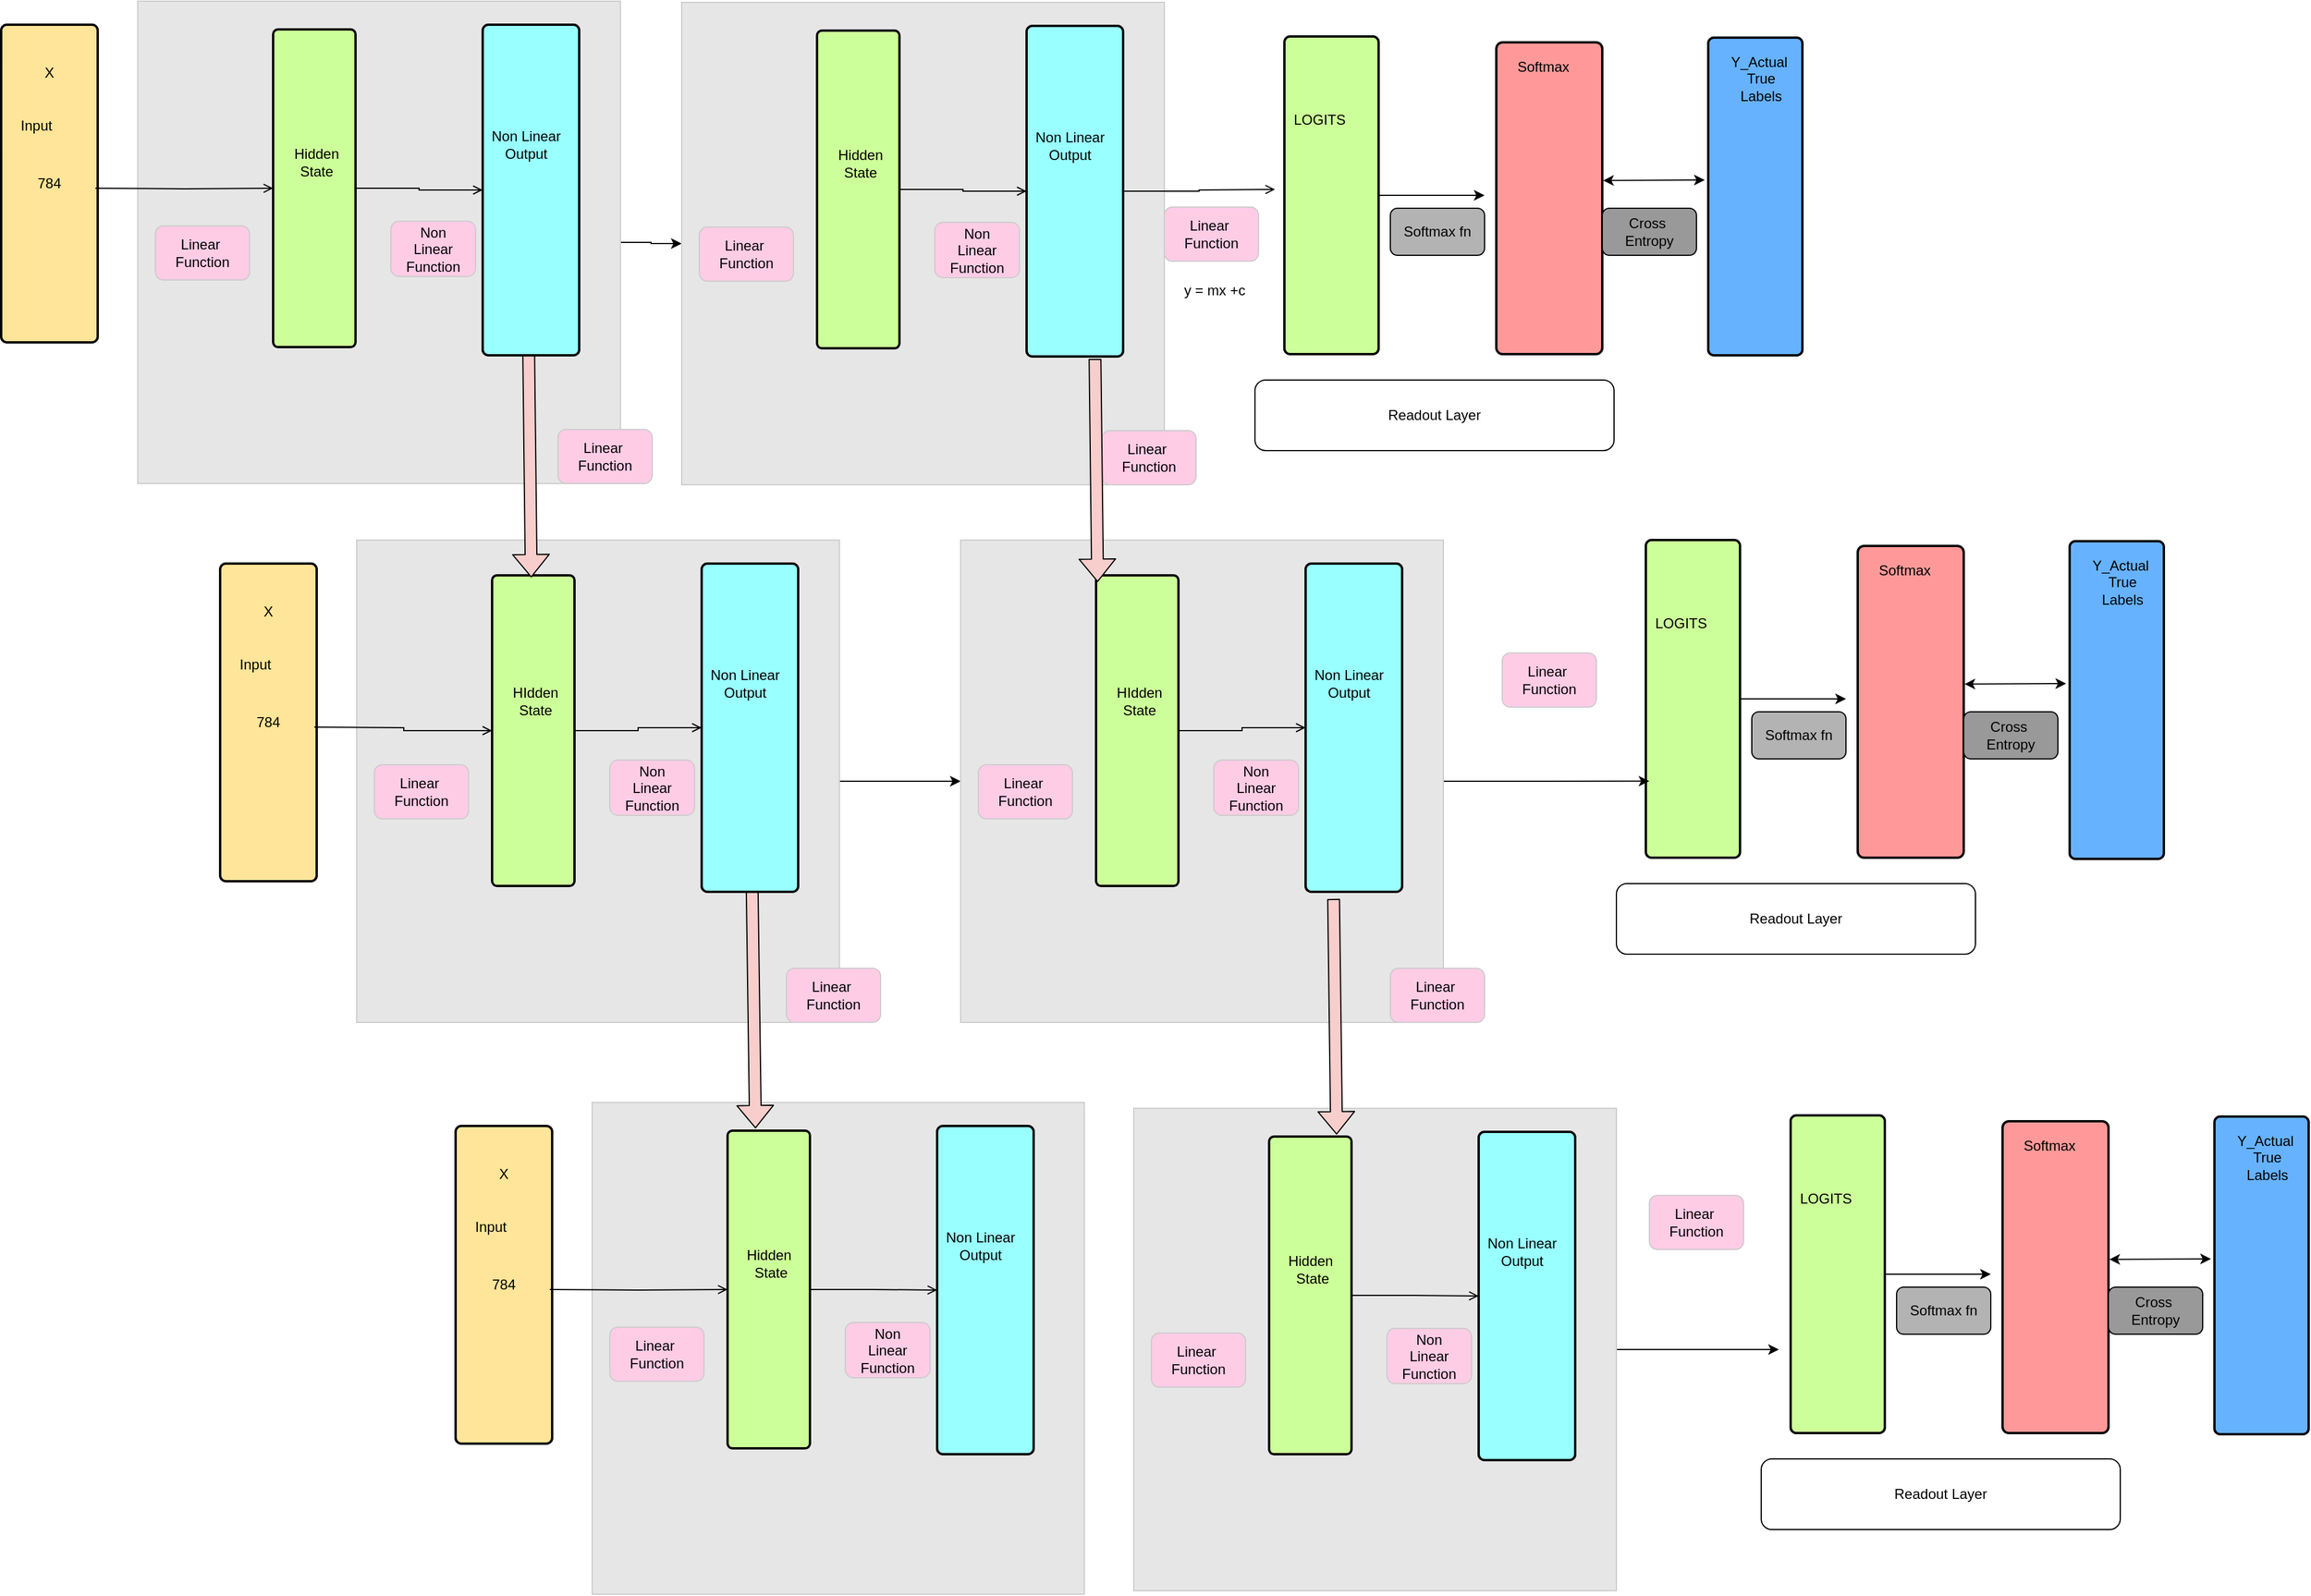 <mxGraphModel dx="2613" dy="1647" grid="1" gridSize="10" guides="1" tooltips="1" connect="0" arrows="1" fold="1" page="1" pageScale="1" pageWidth="1169" pageHeight="1654" background="#ffffff"><root><mxCell id="0"/><mxCell id="1" parent="0"/><mxCell id="130" value="784" style="shape=mxgraph.flowchart.process;whiteSpace=wrap;html=1;fillColor=#FFE599;strokeColor=#000000;strokeWidth=2" parent="1" vertex="1"><mxGeometry x="330" y="69" width="82" height="270" as="geometry"/></mxCell><mxCell id="233" style="edgeStyle=orthogonalEdgeStyle;rounded=0;html=1;jettySize=auto;orthogonalLoop=1;" edge="1" parent="1" source="86" target="220"><mxGeometry relative="1" as="geometry"/></mxCell><mxCell id="86" value="" style="whiteSpace=wrap;html=1;aspect=fixed;strokeColor=#CCCCCC;fillColor=#E6E6E6;" parent="1" vertex="1"><mxGeometry x="446" y="49" width="410" height="410" as="geometry"/></mxCell><mxCell id="101" value="" style="rounded=1;whiteSpace=wrap;html=1;strokeColor=#CCCCCC;fillColor=#FFCCE6;" parent="1" vertex="1"><mxGeometry x="661" y="236" width="72" height="47" as="geometry"/></mxCell><mxCell id="138" style="edgeStyle=orthogonalEdgeStyle;rounded=0;html=1;exitX=1;exitY=0.5;exitPerimeter=0;endArrow=open;endFill=0;jettySize=auto;orthogonalLoop=1;" parent="1" source="22" target="85" edge="1"><mxGeometry relative="1" as="geometry"/></mxCell><mxCell id="22" value="" style="shape=mxgraph.flowchart.process;whiteSpace=wrap;html=1;fillColor=#CCFF99;strokeColor=#000000;strokeWidth=2" parent="1" vertex="1"><mxGeometry x="561" y="73" width="70" height="270" as="geometry"/></mxCell><mxCell id="82" style="edgeStyle=orthogonalEdgeStyle;rounded=0;html=1;jettySize=auto;orthogonalLoop=1;" parent="1" source="81" edge="1"><mxGeometry relative="1" as="geometry"><mxPoint x="1590" y="214" as="targetPoint"/></mxGeometry></mxCell><mxCell id="81" value="" style="shape=mxgraph.flowchart.process;whiteSpace=wrap;html=1;fillColor=#CCFF99;strokeColor=#000000;strokeWidth=2" parent="1" vertex="1"><mxGeometry x="1420" y="79" width="80" height="270" as="geometry"/></mxCell><mxCell id="139" style="edgeStyle=orthogonalEdgeStyle;rounded=0;html=1;exitX=1;exitY=0.5;exitPerimeter=0;entryX=0;entryY=0.5;entryPerimeter=0;endArrow=open;endFill=0;jettySize=auto;orthogonalLoop=1;" parent="1" target="22" edge="1"><mxGeometry relative="1" as="geometry"><mxPoint x="410" y="208" as="sourcePoint"/></mxGeometry></mxCell><mxCell id="8" value="Input" style="text;html=1;strokeColor=none;fillColor=none;align=center;verticalAlign=middle;whiteSpace=wrap;rounded=0;" parent="1" vertex="1"><mxGeometry x="340" y="145" width="40" height="20" as="geometry"/></mxCell><mxCell id="9" value="X" style="text;html=1;strokeColor=none;fillColor=none;align=center;verticalAlign=middle;whiteSpace=wrap;rounded=0;" parent="1" vertex="1"><mxGeometry x="351" y="100" width="40" height="20" as="geometry"/></mxCell><mxCell id="14" value="y = mx +c&amp;nbsp;" style="text;html=1;strokeColor=none;fillColor=none;align=center;verticalAlign=middle;whiteSpace=wrap;rounded=0;" parent="1" vertex="1"><mxGeometry x="896" y="266" width="95" height="50" as="geometry"/></mxCell><mxCell id="23" value="LOGITS" style="text;html=1;strokeColor=none;fillColor=none;align=center;verticalAlign=middle;whiteSpace=wrap;rounded=0;direction=south;" parent="1" vertex="1"><mxGeometry x="1440" y="130" width="20" height="40" as="geometry"/></mxCell><mxCell id="30" value="" style="shape=mxgraph.flowchart.process;whiteSpace=wrap;html=1;fillColor=#FF9999;strokeColor=#000000;strokeWidth=2" parent="1" vertex="1"><mxGeometry x="1600" y="84" width="90" height="265" as="geometry"/></mxCell><mxCell id="34" value="Softmax fn" style="rounded=1;whiteSpace=wrap;html=1;fillColor=#B3B3B3;" parent="1" vertex="1"><mxGeometry x="1510" y="225" width="80" height="40" as="geometry"/></mxCell><mxCell id="35" value="Softmax" style="text;html=1;strokeColor=none;fillColor=none;align=center;verticalAlign=middle;whiteSpace=wrap;rounded=0;" parent="1" vertex="1"><mxGeometry x="1620" y="95" width="40" height="20" as="geometry"/></mxCell><mxCell id="37" value="" style="shape=mxgraph.flowchart.process;whiteSpace=wrap;html=1;fillColor=#66B2FF;strokeColor=#000000;strokeWidth=2" parent="1" vertex="1"><mxGeometry x="1780" y="80" width="80" height="270" as="geometry"/></mxCell><mxCell id="42" value="Y_Actual&amp;nbsp;&lt;div&gt;True Labels&lt;/div&gt;" style="text;html=1;strokeColor=none;fillColor=none;align=center;verticalAlign=middle;whiteSpace=wrap;rounded=0;" parent="1" vertex="1"><mxGeometry x="1800" y="105" width="50" height="20" as="geometry"/></mxCell><mxCell id="43" value="Cross&amp;nbsp;&lt;div&gt;Entropy&lt;/div&gt;" style="rounded=1;whiteSpace=wrap;html=1;fillColor=#999999;" parent="1" vertex="1"><mxGeometry x="1690" y="225" width="80" height="40" as="geometry"/></mxCell><mxCell id="78" value="Readout Layer" style="rounded=1;whiteSpace=wrap;html=1;" parent="1" vertex="1"><mxGeometry x="1395" y="371" width="305" height="60" as="geometry"/></mxCell><mxCell id="84" value="" style="endArrow=classic;startArrow=classic;html=1;exitX=1.008;exitY=0.443;exitPerimeter=0;" parent="1" source="30" edge="1"><mxGeometry width="50" height="50" relative="1" as="geometry"><mxPoint x="1705" y="200" as="sourcePoint"/><mxPoint x="1777" y="201" as="targetPoint"/></mxGeometry></mxCell><mxCell id="85" value="" style="shape=mxgraph.flowchart.process;whiteSpace=wrap;html=1;fillColor=#99FFFF;strokeColor=#000000;strokeWidth=2" parent="1" vertex="1"><mxGeometry x="739" y="69" width="82" height="281" as="geometry"/></mxCell><mxCell id="93" value="Non Linear&lt;div&gt;Output&lt;/div&gt;" style="text;html=1;strokeColor=none;fillColor=none;align=center;verticalAlign=middle;whiteSpace=wrap;rounded=0;" parent="1" vertex="1"><mxGeometry x="741" y="136" width="70" height="70" as="geometry"/></mxCell><mxCell id="95" value="Non Linear&lt;div&gt;Function&lt;/div&gt;" style="text;html=1;strokeColor=none;fillColor=none;align=center;verticalAlign=middle;whiteSpace=wrap;rounded=0;" parent="1" vertex="1"><mxGeometry x="672" y="240" width="50" height="40" as="geometry"/></mxCell><mxCell id="96" value="Hidden&lt;div&gt;State&lt;/div&gt;" style="text;html=1;strokeColor=none;fillColor=none;align=center;verticalAlign=middle;whiteSpace=wrap;rounded=0;" parent="1" vertex="1"><mxGeometry x="578" y="176" width="40" height="20" as="geometry"/></mxCell><mxCell id="100" value="Linear&amp;nbsp;&lt;div&gt;Function&lt;/div&gt;" style="rounded=1;whiteSpace=wrap;html=1;strokeColor=#CCCCCC;fillColor=#FFCCE6;" parent="1" vertex="1"><mxGeometry x="461" y="240" width="80" height="46" as="geometry"/></mxCell><mxCell id="142" value="784" style="shape=mxgraph.flowchart.process;whiteSpace=wrap;html=1;fillColor=#FFE599;strokeColor=#000000;strokeWidth=2" parent="1" vertex="1"><mxGeometry x="516" y="527" width="82" height="270" as="geometry"/></mxCell><mxCell id="257" style="edgeStyle=orthogonalEdgeStyle;rounded=0;html=1;jettySize=auto;orthogonalLoop=1;" edge="1" parent="1" source="143" target="247"><mxGeometry relative="1" as="geometry"/></mxCell><mxCell id="143" value="" style="whiteSpace=wrap;html=1;aspect=fixed;strokeColor=#CCCCCC;fillColor=#E6E6E6;" parent="1" vertex="1"><mxGeometry x="632" y="507" width="410" height="410" as="geometry"/></mxCell><mxCell id="144" value="" style="rounded=1;whiteSpace=wrap;html=1;strokeColor=#CCCCCC;fillColor=#FFCCE6;" parent="1" vertex="1"><mxGeometry x="847" y="694" width="72" height="47" as="geometry"/></mxCell><mxCell id="145" style="edgeStyle=orthogonalEdgeStyle;rounded=0;html=1;exitX=1;exitY=0.5;exitPerimeter=0;endArrow=open;endFill=0;jettySize=auto;orthogonalLoop=1;" parent="1" source="146" target="164" edge="1"><mxGeometry relative="1" as="geometry"/></mxCell><mxCell id="146" value="" style="shape=mxgraph.flowchart.process;whiteSpace=wrap;html=1;fillColor=#CCFF99;strokeColor=#000000;strokeWidth=2" parent="1" vertex="1"><mxGeometry x="747" y="537" width="70" height="264" as="geometry"/></mxCell><mxCell id="147" style="edgeStyle=orthogonalEdgeStyle;rounded=0;html=1;jettySize=auto;orthogonalLoop=1;" parent="1" source="148" edge="1"><mxGeometry relative="1" as="geometry"><mxPoint x="1897" y="642" as="targetPoint"/></mxGeometry></mxCell><mxCell id="148" value="" style="shape=mxgraph.flowchart.process;whiteSpace=wrap;html=1;fillColor=#CCFF99;strokeColor=#000000;strokeWidth=2" parent="1" vertex="1"><mxGeometry x="1727" y="507" width="80" height="270" as="geometry"/></mxCell><mxCell id="149" style="edgeStyle=orthogonalEdgeStyle;rounded=0;html=1;exitX=1;exitY=0.5;exitPerimeter=0;entryX=0;entryY=0.5;entryPerimeter=0;endArrow=open;endFill=0;jettySize=auto;orthogonalLoop=1;" parent="1" target="146" edge="1"><mxGeometry relative="1" as="geometry"><mxPoint x="596.0" y="666.0" as="sourcePoint"/></mxGeometry></mxCell><mxCell id="150" value="Input" style="text;html=1;strokeColor=none;fillColor=none;align=center;verticalAlign=middle;whiteSpace=wrap;rounded=0;" parent="1" vertex="1"><mxGeometry x="526" y="603" width="40" height="20" as="geometry"/></mxCell><mxCell id="151" value="X" style="text;html=1;strokeColor=none;fillColor=none;align=center;verticalAlign=middle;whiteSpace=wrap;rounded=0;" parent="1" vertex="1"><mxGeometry x="537" y="558" width="40" height="20" as="geometry"/></mxCell><mxCell id="153" value="LOGITS" style="text;html=1;strokeColor=none;fillColor=none;align=center;verticalAlign=middle;whiteSpace=wrap;rounded=0;direction=south;" parent="1" vertex="1"><mxGeometry x="1747" y="558" width="20" height="40" as="geometry"/></mxCell><mxCell id="154" value="" style="shape=mxgraph.flowchart.process;whiteSpace=wrap;html=1;fillColor=#FF9999;strokeColor=#000000;strokeWidth=2" parent="1" vertex="1"><mxGeometry x="1907" y="512" width="90" height="265" as="geometry"/></mxCell><mxCell id="155" value="Softmax fn" style="rounded=1;whiteSpace=wrap;html=1;fillColor=#B3B3B3;" parent="1" vertex="1"><mxGeometry x="1817" y="653" width="80" height="40" as="geometry"/></mxCell><mxCell id="156" value="Softmax" style="text;html=1;strokeColor=none;fillColor=none;align=center;verticalAlign=middle;whiteSpace=wrap;rounded=0;" parent="1" vertex="1"><mxGeometry x="1927" y="523" width="40" height="20" as="geometry"/></mxCell><mxCell id="157" value="" style="shape=mxgraph.flowchart.process;whiteSpace=wrap;html=1;fillColor=#66B2FF;strokeColor=#000000;strokeWidth=2" parent="1" vertex="1"><mxGeometry x="2087" y="508" width="80" height="270" as="geometry"/></mxCell><mxCell id="158" value="Y_Actual&amp;nbsp;&lt;div&gt;True Labels&lt;/div&gt;" style="text;html=1;strokeColor=none;fillColor=none;align=center;verticalAlign=middle;whiteSpace=wrap;rounded=0;" parent="1" vertex="1"><mxGeometry x="2107" y="533" width="50" height="20" as="geometry"/></mxCell><mxCell id="159" value="Cross&amp;nbsp;&lt;div&gt;Entropy&lt;/div&gt;" style="rounded=1;whiteSpace=wrap;html=1;fillColor=#999999;" parent="1" vertex="1"><mxGeometry x="1997" y="653" width="80" height="40" as="geometry"/></mxCell><mxCell id="160" value="Readout Layer" style="rounded=1;whiteSpace=wrap;html=1;" parent="1" vertex="1"><mxGeometry x="1702" y="799" width="305" height="60" as="geometry"/></mxCell><mxCell id="162" value="" style="endArrow=classic;startArrow=classic;html=1;exitX=1.008;exitY=0.443;exitPerimeter=0;" parent="1" source="154" edge="1"><mxGeometry width="50" height="50" relative="1" as="geometry"><mxPoint x="2012" y="628" as="sourcePoint"/><mxPoint x="2084" y="629.0" as="targetPoint"/></mxGeometry></mxCell><mxCell id="164" value="" style="shape=mxgraph.flowchart.process;whiteSpace=wrap;html=1;fillColor=#99FFFF;strokeColor=#000000;strokeWidth=2" parent="1" vertex="1"><mxGeometry x="925" y="527" width="82" height="279" as="geometry"/></mxCell><mxCell id="165" value="Non Linear&lt;div&gt;Output&lt;/div&gt;" style="text;html=1;strokeColor=none;fillColor=none;align=center;verticalAlign=middle;whiteSpace=wrap;rounded=0;" parent="1" vertex="1"><mxGeometry x="927" y="594" width="70" height="70" as="geometry"/></mxCell><mxCell id="166" value="Non Linear&lt;div&gt;Function&lt;/div&gt;" style="text;html=1;strokeColor=none;fillColor=none;align=center;verticalAlign=middle;whiteSpace=wrap;rounded=0;" parent="1" vertex="1"><mxGeometry x="858" y="698" width="50" height="40" as="geometry"/></mxCell><mxCell id="167" value="HIdden State" style="text;html=1;strokeColor=none;fillColor=none;align=center;verticalAlign=middle;whiteSpace=wrap;rounded=0;" parent="1" vertex="1"><mxGeometry x="764" y="634" width="40" height="20" as="geometry"/></mxCell><mxCell id="168" value="Linear&amp;nbsp;&lt;div&gt;Function&lt;/div&gt;" style="rounded=1;whiteSpace=wrap;html=1;strokeColor=#CCCCCC;fillColor=#FFCCE6;" parent="1" vertex="1"><mxGeometry x="647" y="698" width="80" height="46" as="geometry"/></mxCell><mxCell id="171" value="784" style="shape=mxgraph.flowchart.process;whiteSpace=wrap;html=1;fillColor=#FFE599;strokeColor=#000000;strokeWidth=2" parent="1" vertex="1"><mxGeometry x="716" y="1005" width="82" height="270" as="geometry"/></mxCell><mxCell id="172" value="" style="whiteSpace=wrap;html=1;aspect=fixed;strokeColor=#CCCCCC;fillColor=#E6E6E6;" parent="1" vertex="1"><mxGeometry x="832" y="985" width="418" height="418" as="geometry"/></mxCell><mxCell id="173" value="" style="rounded=1;whiteSpace=wrap;html=1;strokeColor=#CCCCCC;fillColor=#FFCCE6;" parent="1" vertex="1"><mxGeometry x="1047" y="1172" width="72" height="47" as="geometry"/></mxCell><mxCell id="174" style="edgeStyle=orthogonalEdgeStyle;rounded=0;html=1;exitX=1;exitY=0.5;exitPerimeter=0;endArrow=open;endFill=0;jettySize=auto;orthogonalLoop=1;" parent="1" source="175" target="193" edge="1"><mxGeometry relative="1" as="geometry"/></mxCell><mxCell id="175" value="" style="shape=mxgraph.flowchart.process;whiteSpace=wrap;html=1;fillColor=#CCFF99;strokeColor=#000000;strokeWidth=2" parent="1" vertex="1"><mxGeometry x="947" y="1009" width="70" height="270" as="geometry"/></mxCell><mxCell id="176" style="edgeStyle=orthogonalEdgeStyle;rounded=0;html=1;jettySize=auto;orthogonalLoop=1;" parent="1" source="177" edge="1"><mxGeometry relative="1" as="geometry"><mxPoint x="2020" y="1131" as="targetPoint"/></mxGeometry></mxCell><mxCell id="177" value="" style="shape=mxgraph.flowchart.process;whiteSpace=wrap;html=1;fillColor=#CCFF99;strokeColor=#000000;strokeWidth=2" parent="1" vertex="1"><mxGeometry x="1850" y="996" width="80" height="270" as="geometry"/></mxCell><mxCell id="178" style="edgeStyle=orthogonalEdgeStyle;rounded=0;html=1;exitX=1;exitY=0.5;exitPerimeter=0;entryX=0;entryY=0.5;entryPerimeter=0;endArrow=open;endFill=0;jettySize=auto;orthogonalLoop=1;" parent="1" target="175" edge="1"><mxGeometry relative="1" as="geometry"><mxPoint x="796.0" y="1144" as="sourcePoint"/></mxGeometry></mxCell><mxCell id="179" value="Input" style="text;html=1;strokeColor=none;fillColor=none;align=center;verticalAlign=middle;whiteSpace=wrap;rounded=0;" parent="1" vertex="1"><mxGeometry x="726" y="1081" width="40" height="20" as="geometry"/></mxCell><mxCell id="180" value="X" style="text;html=1;strokeColor=none;fillColor=none;align=center;verticalAlign=middle;whiteSpace=wrap;rounded=0;" parent="1" vertex="1"><mxGeometry x="737" y="1036" width="40" height="20" as="geometry"/></mxCell><mxCell id="182" value="LOGITS" style="text;html=1;strokeColor=none;fillColor=none;align=center;verticalAlign=middle;whiteSpace=wrap;rounded=0;direction=south;" parent="1" vertex="1"><mxGeometry x="1870" y="1047" width="20" height="40" as="geometry"/></mxCell><mxCell id="183" value="" style="shape=mxgraph.flowchart.process;whiteSpace=wrap;html=1;fillColor=#FF9999;strokeColor=#000000;strokeWidth=2" parent="1" vertex="1"><mxGeometry x="2030" y="1001" width="90" height="265" as="geometry"/></mxCell><mxCell id="184" value="Softmax fn" style="rounded=1;whiteSpace=wrap;html=1;fillColor=#B3B3B3;" parent="1" vertex="1"><mxGeometry x="1940" y="1142" width="80" height="40" as="geometry"/></mxCell><mxCell id="185" value="Softmax" style="text;html=1;strokeColor=none;fillColor=none;align=center;verticalAlign=middle;whiteSpace=wrap;rounded=0;" parent="1" vertex="1"><mxGeometry x="2050" y="1012" width="40" height="20" as="geometry"/></mxCell><mxCell id="186" value="" style="shape=mxgraph.flowchart.process;whiteSpace=wrap;html=1;fillColor=#66B2FF;strokeColor=#000000;strokeWidth=2" parent="1" vertex="1"><mxGeometry x="2210" y="997" width="80" height="270" as="geometry"/></mxCell><mxCell id="187" value="Y_Actual&amp;nbsp;&lt;div&gt;True Labels&lt;/div&gt;" style="text;html=1;strokeColor=none;fillColor=none;align=center;verticalAlign=middle;whiteSpace=wrap;rounded=0;" parent="1" vertex="1"><mxGeometry x="2230" y="1022" width="50" height="20" as="geometry"/></mxCell><mxCell id="188" value="Cross&amp;nbsp;&lt;div&gt;Entropy&lt;/div&gt;" style="rounded=1;whiteSpace=wrap;html=1;fillColor=#999999;" parent="1" vertex="1"><mxGeometry x="2120" y="1142" width="80" height="40" as="geometry"/></mxCell><mxCell id="189" value="Readout Layer" style="rounded=1;whiteSpace=wrap;html=1;" parent="1" vertex="1"><mxGeometry x="1825" y="1288" width="305" height="60" as="geometry"/></mxCell><mxCell id="191" value="" style="endArrow=classic;startArrow=classic;html=1;exitX=1.008;exitY=0.443;exitPerimeter=0;" parent="1" source="183" edge="1"><mxGeometry width="50" height="50" relative="1" as="geometry"><mxPoint x="2135" y="1117" as="sourcePoint"/><mxPoint x="2207" y="1118.0" as="targetPoint"/></mxGeometry></mxCell><mxCell id="193" value="" style="shape=mxgraph.flowchart.process;whiteSpace=wrap;html=1;fillColor=#99FFFF;strokeColor=#000000;strokeWidth=2" parent="1" vertex="1"><mxGeometry x="1125" y="1005" width="82" height="279" as="geometry"/></mxCell><mxCell id="194" value="Non Linear&lt;div&gt;Output&lt;/div&gt;" style="text;html=1;strokeColor=none;fillColor=none;align=center;verticalAlign=middle;whiteSpace=wrap;rounded=0;" parent="1" vertex="1"><mxGeometry x="1127" y="1072" width="70" height="70" as="geometry"/></mxCell><mxCell id="195" value="Non Linear&lt;div&gt;Function&lt;/div&gt;" style="text;html=1;strokeColor=none;fillColor=none;align=center;verticalAlign=middle;whiteSpace=wrap;rounded=0;" parent="1" vertex="1"><mxGeometry x="1058" y="1176" width="50" height="40" as="geometry"/></mxCell><mxCell id="196" value="Hidden&amp;nbsp;&lt;div&gt;State&lt;/div&gt;" style="text;html=1;strokeColor=none;fillColor=none;align=center;verticalAlign=middle;whiteSpace=wrap;rounded=0;" parent="1" vertex="1"><mxGeometry x="964" y="1112" width="40" height="20" as="geometry"/></mxCell><mxCell id="197" value="Linear&amp;nbsp;&lt;div&gt;Function&lt;/div&gt;" style="rounded=1;whiteSpace=wrap;html=1;strokeColor=#CCCCCC;fillColor=#FFCCE6;" parent="1" vertex="1"><mxGeometry x="847" y="1176" width="80" height="46" as="geometry"/></mxCell><mxCell id="202" value="" style="shape=flexArrow;endArrow=classic;html=1;fillColor=#F8CECC;entryX=0.339;entryY=-0.007;entryPerimeter=0;" parent="1" source="164" target="175" edge="1"><mxGeometry width="50" height="50" relative="1" as="geometry"><mxPoint x="949.808" y="882.0" as="sourcePoint"/><mxPoint x="991" y="1004.724" as="targetPoint"/></mxGeometry></mxCell><mxCell id="203" value="" style="shape=flexArrow;endArrow=classic;html=1;fillColor=#F8CECC;entryX=0.475;entryY=0.007;entryPerimeter=0;" parent="1" target="146" edge="1"><mxGeometry width="50" height="50" relative="1" as="geometry"><mxPoint x="778.116" y="350" as="sourcePoint"/><mxPoint x="784" y="540" as="targetPoint"/></mxGeometry></mxCell><mxCell id="204" value="Linear&amp;nbsp;&lt;div&gt;Function&lt;/div&gt;" style="rounded=1;whiteSpace=wrap;html=1;strokeColor=#CCCCCC;fillColor=#FFCCE6;" parent="1" vertex="1"><mxGeometry x="803" y="413" width="80" height="46" as="geometry"/></mxCell><mxCell id="205" value="Linear&amp;nbsp;&lt;div&gt;Function&lt;/div&gt;" style="rounded=1;whiteSpace=wrap;html=1;strokeColor=#CCCCCC;fillColor=#FFCCE6;" parent="1" vertex="1"><mxGeometry x="997" y="871" width="80" height="46" as="geometry"/></mxCell><mxCell id="220" value="" style="whiteSpace=wrap;html=1;aspect=fixed;strokeColor=#CCCCCC;fillColor=#E6E6E6;" vertex="1" parent="1"><mxGeometry x="908" y="50" width="410" height="410" as="geometry"/></mxCell><mxCell id="221" value="" style="rounded=1;whiteSpace=wrap;html=1;strokeColor=#CCCCCC;fillColor=#FFCCE6;" vertex="1" parent="1"><mxGeometry x="1123" y="237" width="72" height="47" as="geometry"/></mxCell><mxCell id="222" style="edgeStyle=orthogonalEdgeStyle;rounded=0;html=1;exitX=1;exitY=0.5;exitPerimeter=0;endArrow=open;endFill=0;jettySize=auto;orthogonalLoop=1;" edge="1" source="223" target="226" parent="1"><mxGeometry relative="1" as="geometry"/></mxCell><mxCell id="223" value="" style="shape=mxgraph.flowchart.process;whiteSpace=wrap;html=1;fillColor=#CCFF99;strokeColor=#000000;strokeWidth=2" vertex="1" parent="1"><mxGeometry x="1023" y="74" width="70" height="270" as="geometry"/></mxCell><mxCell id="224" value="y = mx +c&amp;nbsp;" style="text;html=1;strokeColor=none;fillColor=none;align=center;verticalAlign=middle;whiteSpace=wrap;rounded=0;" vertex="1" parent="1"><mxGeometry x="1315" y="270" width="95" height="50" as="geometry"/></mxCell><mxCell id="225" style="edgeStyle=orthogonalEdgeStyle;rounded=0;html=1;exitX=1;exitY=0.5;exitPerimeter=0;endArrow=open;endFill=0;jettySize=auto;orthogonalLoop=1;" edge="1" source="226" parent="1"><mxGeometry relative="1" as="geometry"><mxPoint x="1412.0" y="209" as="targetPoint"/></mxGeometry></mxCell><mxCell id="226" value="" style="shape=mxgraph.flowchart.process;whiteSpace=wrap;html=1;fillColor=#99FFFF;strokeColor=#000000;strokeWidth=2" vertex="1" parent="1"><mxGeometry x="1201" y="70" width="82" height="281" as="geometry"/></mxCell><mxCell id="227" value="Non Linear&lt;div&gt;Output&lt;/div&gt;" style="text;html=1;strokeColor=none;fillColor=none;align=center;verticalAlign=middle;whiteSpace=wrap;rounded=0;" vertex="1" parent="1"><mxGeometry x="1203" y="137" width="70" height="70" as="geometry"/></mxCell><mxCell id="228" value="Non Linear&lt;div&gt;Function&lt;/div&gt;" style="text;html=1;strokeColor=none;fillColor=none;align=center;verticalAlign=middle;whiteSpace=wrap;rounded=0;" vertex="1" parent="1"><mxGeometry x="1134" y="241" width="50" height="40" as="geometry"/></mxCell><mxCell id="229" value="Hidden&lt;div&gt;State&lt;/div&gt;" style="text;html=1;strokeColor=none;fillColor=none;align=center;verticalAlign=middle;whiteSpace=wrap;rounded=0;" vertex="1" parent="1"><mxGeometry x="1040" y="177" width="40" height="20" as="geometry"/></mxCell><mxCell id="230" value="Linear&amp;nbsp;&lt;div&gt;Function&lt;/div&gt;" style="rounded=1;whiteSpace=wrap;html=1;strokeColor=#CCCCCC;fillColor=#FFCCE6;" vertex="1" parent="1"><mxGeometry x="923" y="241" width="80" height="46" as="geometry"/></mxCell><mxCell id="231" value="Linear&amp;nbsp;&lt;div&gt;Function&lt;/div&gt;" style="rounded=1;whiteSpace=wrap;html=1;strokeColor=#CCCCCC;fillColor=#FFCCE6;" vertex="1" parent="1"><mxGeometry x="1318" y="224" width="80" height="46" as="geometry"/></mxCell><mxCell id="232" value="Linear&amp;nbsp;&lt;div&gt;Function&lt;/div&gt;" style="rounded=1;whiteSpace=wrap;html=1;strokeColor=#CCCCCC;fillColor=#FFCCE6;" vertex="1" parent="1"><mxGeometry x="1265" y="414" width="80" height="46" as="geometry"/></mxCell><mxCell id="258" style="edgeStyle=orthogonalEdgeStyle;rounded=0;html=1;entryX=0.037;entryY=0.759;entryPerimeter=0;jettySize=auto;orthogonalLoop=1;" edge="1" parent="1" source="247" target="148"><mxGeometry relative="1" as="geometry"/></mxCell><mxCell id="247" value="" style="whiteSpace=wrap;html=1;aspect=fixed;strokeColor=#CCCCCC;fillColor=#E6E6E6;" vertex="1" parent="1"><mxGeometry x="1145" y="507" width="410" height="410" as="geometry"/></mxCell><mxCell id="248" value="" style="rounded=1;whiteSpace=wrap;html=1;strokeColor=#CCCCCC;fillColor=#FFCCE6;" vertex="1" parent="1"><mxGeometry x="1360" y="694" width="72" height="47" as="geometry"/></mxCell><mxCell id="249" style="edgeStyle=orthogonalEdgeStyle;rounded=0;html=1;exitX=1;exitY=0.5;exitPerimeter=0;endArrow=open;endFill=0;jettySize=auto;orthogonalLoop=1;" edge="1" source="250" target="251" parent="1"><mxGeometry relative="1" as="geometry"/></mxCell><mxCell id="250" value="" style="shape=mxgraph.flowchart.process;whiteSpace=wrap;html=1;fillColor=#CCFF99;strokeColor=#000000;strokeWidth=2" vertex="1" parent="1"><mxGeometry x="1260" y="537" width="70" height="264" as="geometry"/></mxCell><mxCell id="251" value="" style="shape=mxgraph.flowchart.process;whiteSpace=wrap;html=1;fillColor=#99FFFF;strokeColor=#000000;strokeWidth=2" vertex="1" parent="1"><mxGeometry x="1438" y="527" width="82" height="279" as="geometry"/></mxCell><mxCell id="252" value="Non Linear&lt;div&gt;Output&lt;/div&gt;" style="text;html=1;strokeColor=none;fillColor=none;align=center;verticalAlign=middle;whiteSpace=wrap;rounded=0;" vertex="1" parent="1"><mxGeometry x="1440" y="594" width="70" height="70" as="geometry"/></mxCell><mxCell id="253" value="Non Linear&lt;div&gt;Function&lt;/div&gt;" style="text;html=1;strokeColor=none;fillColor=none;align=center;verticalAlign=middle;whiteSpace=wrap;rounded=0;" vertex="1" parent="1"><mxGeometry x="1371" y="698" width="50" height="40" as="geometry"/></mxCell><mxCell id="254" value="HIdden State" style="text;html=1;strokeColor=none;fillColor=none;align=center;verticalAlign=middle;whiteSpace=wrap;rounded=0;" vertex="1" parent="1"><mxGeometry x="1277" y="634" width="40" height="20" as="geometry"/></mxCell><mxCell id="255" value="Linear&amp;nbsp;&lt;div&gt;Function&lt;/div&gt;" style="rounded=1;whiteSpace=wrap;html=1;strokeColor=#CCCCCC;fillColor=#FFCCE6;" vertex="1" parent="1"><mxGeometry x="1160" y="698" width="80" height="46" as="geometry"/></mxCell><mxCell id="256" value="Linear&amp;nbsp;&lt;div&gt;Function&lt;/div&gt;" style="rounded=1;whiteSpace=wrap;html=1;strokeColor=#CCCCCC;fillColor=#FFCCE6;" vertex="1" parent="1"><mxGeometry x="1510" y="871" width="80" height="46" as="geometry"/></mxCell><mxCell id="259" value="" style="shape=flexArrow;endArrow=classic;html=1;fillColor=#F8CECC;entryX=0.475;entryY=0.007;entryPerimeter=0;" edge="1" parent="1"><mxGeometry width="50" height="50" relative="1" as="geometry"><mxPoint x="1259.116" y="353.0" as="sourcePoint"/><mxPoint x="1261.333" y="542.667" as="targetPoint"/></mxGeometry></mxCell><mxCell id="269" style="edgeStyle=orthogonalEdgeStyle;rounded=0;html=1;jettySize=auto;orthogonalLoop=1;" edge="1" parent="1" source="260"><mxGeometry relative="1" as="geometry"><mxPoint x="1840" y="1195" as="targetPoint"/></mxGeometry></mxCell><mxCell id="260" value="" style="whiteSpace=wrap;html=1;aspect=fixed;strokeColor=#CCCCCC;fillColor=#E6E6E6;" vertex="1" parent="1"><mxGeometry x="1292" y="990" width="410" height="410" as="geometry"/></mxCell><mxCell id="261" value="" style="rounded=1;whiteSpace=wrap;html=1;strokeColor=#CCCCCC;fillColor=#FFCCE6;" vertex="1" parent="1"><mxGeometry x="1507" y="1177" width="72" height="47" as="geometry"/></mxCell><mxCell id="262" style="edgeStyle=orthogonalEdgeStyle;rounded=0;html=1;exitX=1;exitY=0.5;exitPerimeter=0;endArrow=open;endFill=0;jettySize=auto;orthogonalLoop=1;" edge="1" source="263" target="264" parent="1"><mxGeometry relative="1" as="geometry"/></mxCell><mxCell id="263" value="" style="shape=mxgraph.flowchart.process;whiteSpace=wrap;html=1;fillColor=#CCFF99;strokeColor=#000000;strokeWidth=2" vertex="1" parent="1"><mxGeometry x="1407" y="1014" width="70" height="270" as="geometry"/></mxCell><mxCell id="264" value="" style="shape=mxgraph.flowchart.process;whiteSpace=wrap;html=1;fillColor=#99FFFF;strokeColor=#000000;strokeWidth=2" vertex="1" parent="1"><mxGeometry x="1585" y="1010" width="82" height="279" as="geometry"/></mxCell><mxCell id="265" value="Non Linear&lt;div&gt;Output&lt;/div&gt;" style="text;html=1;strokeColor=none;fillColor=none;align=center;verticalAlign=middle;whiteSpace=wrap;rounded=0;" vertex="1" parent="1"><mxGeometry x="1587" y="1077" width="70" height="70" as="geometry"/></mxCell><mxCell id="266" value="Non Linear&lt;div&gt;Function&lt;/div&gt;" style="text;html=1;strokeColor=none;fillColor=none;align=center;verticalAlign=middle;whiteSpace=wrap;rounded=0;" vertex="1" parent="1"><mxGeometry x="1518" y="1181" width="50" height="40" as="geometry"/></mxCell><mxCell id="267" value="Hidden&amp;nbsp;&lt;div&gt;State&lt;/div&gt;" style="text;html=1;strokeColor=none;fillColor=none;align=center;verticalAlign=middle;whiteSpace=wrap;rounded=0;" vertex="1" parent="1"><mxGeometry x="1424" y="1117" width="40" height="20" as="geometry"/></mxCell><mxCell id="268" value="Linear&amp;nbsp;&lt;div&gt;Function&lt;/div&gt;" style="rounded=1;whiteSpace=wrap;html=1;strokeColor=#CCCCCC;fillColor=#FFCCE6;" vertex="1" parent="1"><mxGeometry x="1307" y="1181" width="80" height="46" as="geometry"/></mxCell><mxCell id="270" value="" style="shape=flexArrow;endArrow=classic;html=1;fillColor=#F8CECC;entryX=0.339;entryY=-0.007;entryPerimeter=0;" edge="1" parent="1"><mxGeometry width="50" height="50" relative="1" as="geometry"><mxPoint x="1461.779" y="812" as="sourcePoint"/><mxPoint x="1464.333" y="1012.333" as="targetPoint"/></mxGeometry></mxCell><mxCell id="272" value="Linear&amp;nbsp;&lt;div&gt;Function&lt;/div&gt;" style="rounded=1;whiteSpace=wrap;html=1;strokeColor=#CCCCCC;fillColor=#FFCCE6;" vertex="1" parent="1"><mxGeometry x="1605" y="603" width="80" height="46" as="geometry"/></mxCell><mxCell id="273" value="Linear&amp;nbsp;&lt;div&gt;Function&lt;/div&gt;" style="rounded=1;whiteSpace=wrap;html=1;strokeColor=#CCCCCC;fillColor=#FFCCE6;" vertex="1" parent="1"><mxGeometry x="1730" y="1064" width="80" height="46" as="geometry"/></mxCell></root></mxGraphModel>